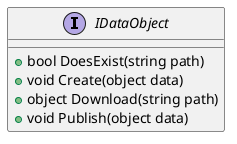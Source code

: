 @startuml DataObject

interface IDataObject {
 +bool DoesExist(string path)
 +void Create(object data)
 +object Download(string path)
 +void Publish(object data)
}

@enduml